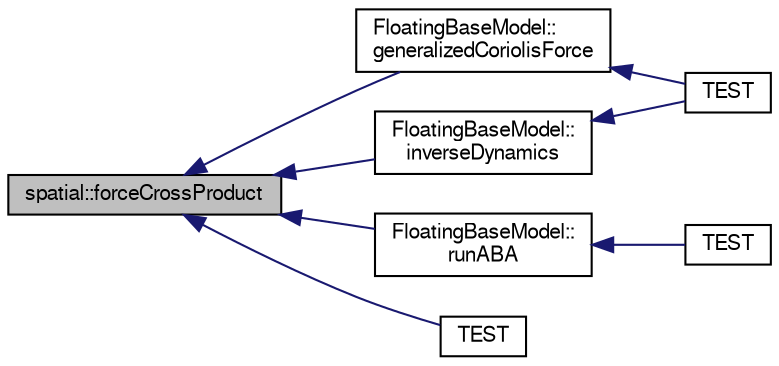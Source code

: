 digraph "spatial::forceCrossProduct"
{
  edge [fontname="FreeSans",fontsize="10",labelfontname="FreeSans",labelfontsize="10"];
  node [fontname="FreeSans",fontsize="10",shape=record];
  rankdir="LR";
  Node1 [label="spatial::forceCrossProduct",height=0.2,width=0.4,color="black", fillcolor="grey75", style="filled", fontcolor="black"];
  Node1 -> Node2 [dir="back",color="midnightblue",fontsize="10",style="solid",fontname="FreeSans"];
  Node2 [label="FloatingBaseModel::\lgeneralizedCoriolisForce",height=0.2,width=0.4,color="black", fillcolor="white", style="filled",URL="$d6/db1/class_floating_base_model.html#a48ee0323aedafce849ca9dec1ed6d9c0"];
  Node2 -> Node3 [dir="back",color="midnightblue",fontsize="10",style="solid",fontname="FreeSans"];
  Node3 [label="TEST",height=0.2,width=0.4,color="black", fillcolor="white", style="filled",URL="$db/d42/test__dynamics_8cpp.html#a275ac2df845a665dce5861a87a33c444"];
  Node1 -> Node4 [dir="back",color="midnightblue",fontsize="10",style="solid",fontname="FreeSans"];
  Node4 [label="FloatingBaseModel::\linverseDynamics",height=0.2,width=0.4,color="black", fillcolor="white", style="filled",URL="$d6/db1/class_floating_base_model.html#a52b52a8b4c0460bd3520fc4b5356e1f9"];
  Node4 -> Node3 [dir="back",color="midnightblue",fontsize="10",style="solid",fontname="FreeSans"];
  Node1 -> Node5 [dir="back",color="midnightblue",fontsize="10",style="solid",fontname="FreeSans"];
  Node5 [label="FloatingBaseModel::\lrunABA",height=0.2,width=0.4,color="black", fillcolor="white", style="filled",URL="$d6/db1/class_floating_base_model.html#a620e24c0c340885940f610875a35f3c7"];
  Node5 -> Node6 [dir="back",color="midnightblue",fontsize="10",style="solid",fontname="FreeSans"];
  Node6 [label="TEST",height=0.2,width=0.4,color="black", fillcolor="white", style="filled",URL="$d4/dc6/test__cheetah3__model_8cpp.html#ae0a791e1383a7227ea33c31f94bca12d"];
  Node1 -> Node7 [dir="back",color="midnightblue",fontsize="10",style="solid",fontname="FreeSans"];
  Node7 [label="TEST",height=0.2,width=0.4,color="black", fillcolor="white", style="filled",URL="$d3/dc1/test__spatial_8cpp.html#a9a5ecbd0ed30a4c430bbc052900d593f"];
}
